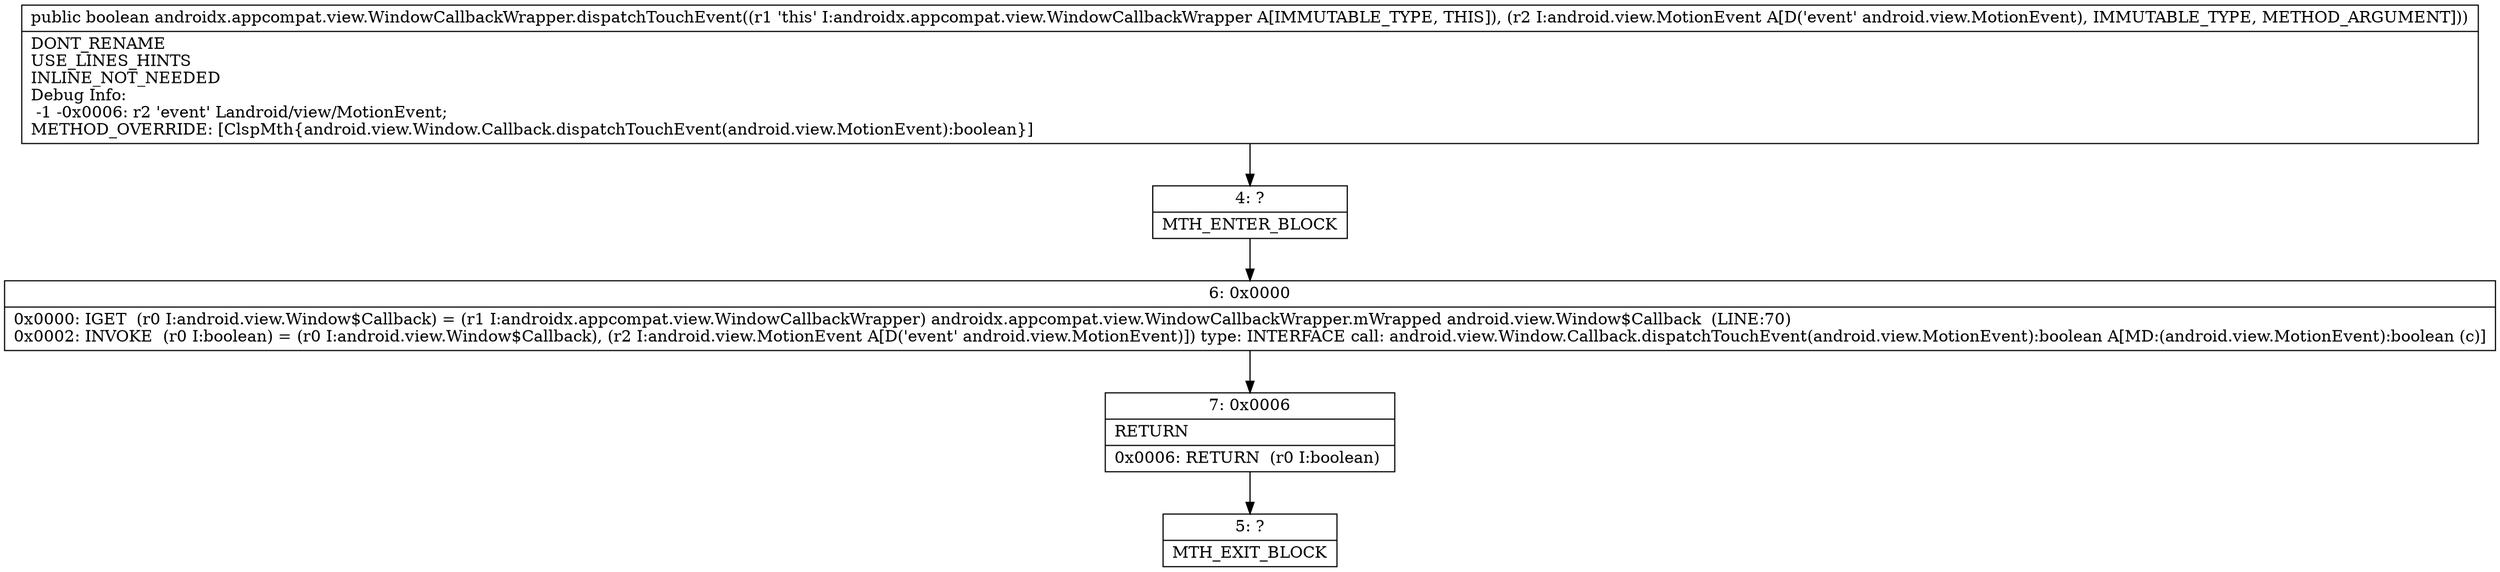digraph "CFG forandroidx.appcompat.view.WindowCallbackWrapper.dispatchTouchEvent(Landroid\/view\/MotionEvent;)Z" {
Node_4 [shape=record,label="{4\:\ ?|MTH_ENTER_BLOCK\l}"];
Node_6 [shape=record,label="{6\:\ 0x0000|0x0000: IGET  (r0 I:android.view.Window$Callback) = (r1 I:androidx.appcompat.view.WindowCallbackWrapper) androidx.appcompat.view.WindowCallbackWrapper.mWrapped android.view.Window$Callback  (LINE:70)\l0x0002: INVOKE  (r0 I:boolean) = (r0 I:android.view.Window$Callback), (r2 I:android.view.MotionEvent A[D('event' android.view.MotionEvent)]) type: INTERFACE call: android.view.Window.Callback.dispatchTouchEvent(android.view.MotionEvent):boolean A[MD:(android.view.MotionEvent):boolean (c)]\l}"];
Node_7 [shape=record,label="{7\:\ 0x0006|RETURN\l|0x0006: RETURN  (r0 I:boolean) \l}"];
Node_5 [shape=record,label="{5\:\ ?|MTH_EXIT_BLOCK\l}"];
MethodNode[shape=record,label="{public boolean androidx.appcompat.view.WindowCallbackWrapper.dispatchTouchEvent((r1 'this' I:androidx.appcompat.view.WindowCallbackWrapper A[IMMUTABLE_TYPE, THIS]), (r2 I:android.view.MotionEvent A[D('event' android.view.MotionEvent), IMMUTABLE_TYPE, METHOD_ARGUMENT]))  | DONT_RENAME\lUSE_LINES_HINTS\lINLINE_NOT_NEEDED\lDebug Info:\l  \-1 \-0x0006: r2 'event' Landroid\/view\/MotionEvent;\lMETHOD_OVERRIDE: [ClspMth\{android.view.Window.Callback.dispatchTouchEvent(android.view.MotionEvent):boolean\}]\l}"];
MethodNode -> Node_4;Node_4 -> Node_6;
Node_6 -> Node_7;
Node_7 -> Node_5;
}

